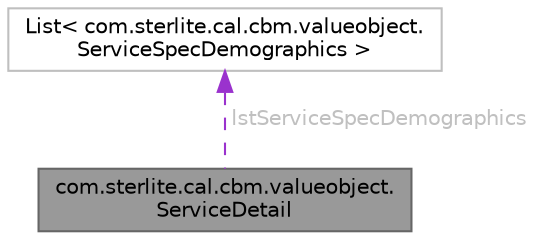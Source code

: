 digraph "com.sterlite.cal.cbm.valueobject.ServiceDetail"
{
 // LATEX_PDF_SIZE
  bgcolor="transparent";
  edge [fontname=Helvetica,fontsize=10,labelfontname=Helvetica,labelfontsize=10];
  node [fontname=Helvetica,fontsize=10,shape=box,height=0.2,width=0.4];
  Node1 [id="Node000001",label="com.sterlite.cal.cbm.valueobject.\lServiceDetail",height=0.2,width=0.4,color="gray40", fillcolor="grey60", style="filled", fontcolor="black",tooltip=" "];
  Node2 -> Node1 [id="edge1_Node000001_Node000002",dir="back",color="darkorchid3",style="dashed",tooltip=" ",label=" lstServiceSpecDemographics",fontcolor="grey" ];
  Node2 [id="Node000002",label="List\< com.sterlite.cal.cbm.valueobject.\lServiceSpecDemographics \>",height=0.2,width=0.4,color="grey75", fillcolor="white", style="filled",tooltip=" "];
}
